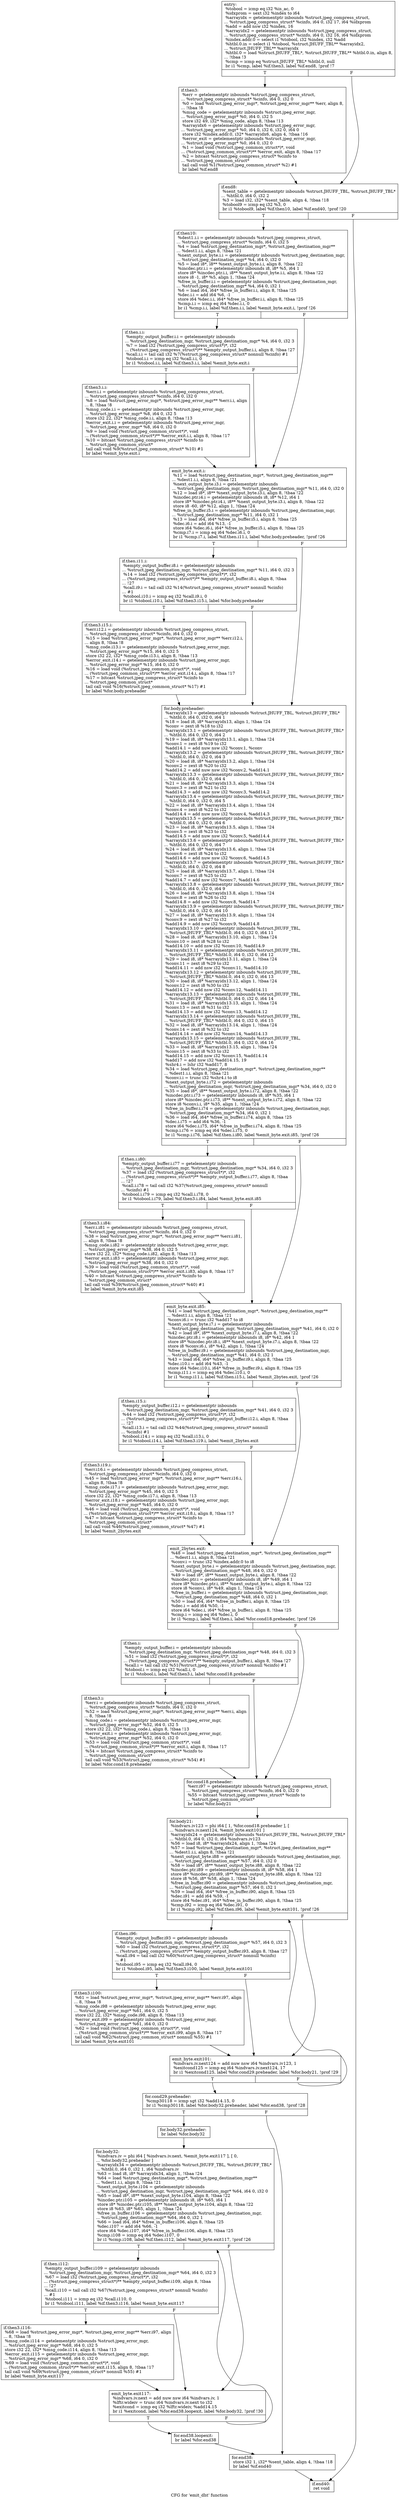 digraph "CFG for 'emit_dht' function" {
	label="CFG for 'emit_dht' function";

	Node0x5b3e4f0 [shape=record,label="{entry:\l  %tobool = icmp eq i32 %is_ac, 0\l  %idxprom = sext i32 %index to i64\l  %arrayidx = getelementptr inbounds %struct.jpeg_compress_struct,\l... %struct.jpeg_compress_struct* %cinfo, i64 0, i32 17, i64 %idxprom\l  %add = add nsw i32 %index, 16\l  %arrayidx2 = getelementptr inbounds %struct.jpeg_compress_struct,\l... %struct.jpeg_compress_struct* %cinfo, i64 0, i32 16, i64 %idxprom\l  %index.addr.0 = select i1 %tobool, i32 %index, i32 %add\l  %htbl.0.in = select i1 %tobool, %struct.JHUFF_TBL** %arrayidx2,\l... %struct.JHUFF_TBL** %arrayidx\l  %htbl.0 = load %struct.JHUFF_TBL*, %struct.JHUFF_TBL** %htbl.0.in, align 8,\l... !tbaa !3\l  %cmp = icmp eq %struct.JHUFF_TBL* %htbl.0, null\l  br i1 %cmp, label %if.then3, label %if.end8, !prof !7\l|{<s0>T|<s1>F}}"];
	Node0x5b3e4f0:s0 -> Node0x5b3e2c0;
	Node0x5b3e4f0:s1 -> Node0x5b3e340;
	Node0x5b3e2c0 [shape=record,label="{if.then3:                                         \l  %err = getelementptr inbounds %struct.jpeg_compress_struct,\l... %struct.jpeg_compress_struct* %cinfo, i64 0, i32 0\l  %0 = load %struct.jpeg_error_mgr*, %struct.jpeg_error_mgr** %err, align 8,\l... !tbaa !8\l  %msg_code = getelementptr inbounds %struct.jpeg_error_mgr,\l... %struct.jpeg_error_mgr* %0, i64 0, i32 5\l  store i32 49, i32* %msg_code, align 8, !tbaa !13\l  %arrayidx6 = getelementptr inbounds %struct.jpeg_error_mgr,\l... %struct.jpeg_error_mgr* %0, i64 0, i32 6, i32 0, i64 0\l  store i32 %index.addr.0, i32* %arrayidx6, align 4, !tbaa !16\l  %error_exit = getelementptr inbounds %struct.jpeg_error_mgr,\l... %struct.jpeg_error_mgr* %0, i64 0, i32 0\l  %1 = load void (%struct.jpeg_common_struct*)*, void\l... (%struct.jpeg_common_struct*)** %error_exit, align 8, !tbaa !17\l  %2 = bitcast %struct.jpeg_compress_struct* %cinfo to\l... %struct.jpeg_common_struct*\l  tail call void %1(%struct.jpeg_common_struct* %2) #1\l  br label %if.end8\l}"];
	Node0x5b3e2c0 -> Node0x5b3e340;
	Node0x5b3e340 [shape=record,label="{if.end8:                                          \l  %sent_table = getelementptr inbounds %struct.JHUFF_TBL, %struct.JHUFF_TBL*\l... %htbl.0, i64 0, i32 2\l  %3 = load i32, i32* %sent_table, align 4, !tbaa !18\l  %tobool9 = icmp eq i32 %3, 0\l  br i1 %tobool9, label %if.then10, label %if.end40, !prof !20\l|{<s0>T|<s1>F}}"];
	Node0x5b3e340:s0 -> Node0x5b4f8e0;
	Node0x5b3e340:s1 -> Node0x5b4f9c0;
	Node0x5b4f8e0 [shape=record,label="{if.then10:                                        \l  %dest1.i.i = getelementptr inbounds %struct.jpeg_compress_struct,\l... %struct.jpeg_compress_struct* %cinfo, i64 0, i32 5\l  %4 = load %struct.jpeg_destination_mgr*, %struct.jpeg_destination_mgr**\l... %dest1.i.i, align 8, !tbaa !21\l  %next_output_byte.i.i = getelementptr inbounds %struct.jpeg_destination_mgr,\l... %struct.jpeg_destination_mgr* %4, i64 0, i32 0\l  %5 = load i8*, i8** %next_output_byte.i.i, align 8, !tbaa !22\l  %incdec.ptr.i.i = getelementptr inbounds i8, i8* %5, i64 1\l  store i8* %incdec.ptr.i.i, i8** %next_output_byte.i.i, align 8, !tbaa !22\l  store i8 -1, i8* %5, align 1, !tbaa !24\l  %free_in_buffer.i.i = getelementptr inbounds %struct.jpeg_destination_mgr,\l... %struct.jpeg_destination_mgr* %4, i64 0, i32 1\l  %6 = load i64, i64* %free_in_buffer.i.i, align 8, !tbaa !25\l  %dec.i.i = add i64 %6, -1\l  store i64 %dec.i.i, i64* %free_in_buffer.i.i, align 8, !tbaa !25\l  %cmp.i.i = icmp eq i64 %dec.i.i, 0\l  br i1 %cmp.i.i, label %if.then.i.i, label %emit_byte.exit.i, !prof !26\l|{<s0>T|<s1>F}}"];
	Node0x5b4f8e0:s0 -> Node0x5b50510;
	Node0x5b4f8e0:s1 -> Node0x5b505f0;
	Node0x5b50510 [shape=record,label="{if.then.i.i:                                      \l  %empty_output_buffer.i.i = getelementptr inbounds\l... %struct.jpeg_destination_mgr, %struct.jpeg_destination_mgr* %4, i64 0, i32 3\l  %7 = load i32 (%struct.jpeg_compress_struct*)*, i32\l... (%struct.jpeg_compress_struct*)** %empty_output_buffer.i.i, align 8, !tbaa !27\l  %call.i.i = tail call i32 %7(%struct.jpeg_compress_struct* nonnull %cinfo) #1\l  %tobool.i.i = icmp eq i32 %call.i.i, 0\l  br i1 %tobool.i.i, label %if.then3.i.i, label %emit_byte.exit.i\l|{<s0>T|<s1>F}}"];
	Node0x5b50510:s0 -> Node0x5b50a20;
	Node0x5b50510:s1 -> Node0x5b505f0;
	Node0x5b50a20 [shape=record,label="{if.then3.i.i:                                     \l  %err.i.i = getelementptr inbounds %struct.jpeg_compress_struct,\l... %struct.jpeg_compress_struct* %cinfo, i64 0, i32 0\l  %8 = load %struct.jpeg_error_mgr*, %struct.jpeg_error_mgr** %err.i.i, align\l... 8, !tbaa !8\l  %msg_code.i.i = getelementptr inbounds %struct.jpeg_error_mgr,\l... %struct.jpeg_error_mgr* %8, i64 0, i32 5\l  store i32 22, i32* %msg_code.i.i, align 8, !tbaa !13\l  %error_exit.i.i = getelementptr inbounds %struct.jpeg_error_mgr,\l... %struct.jpeg_error_mgr* %8, i64 0, i32 0\l  %9 = load void (%struct.jpeg_common_struct*)*, void\l... (%struct.jpeg_common_struct*)** %error_exit.i.i, align 8, !tbaa !17\l  %10 = bitcast %struct.jpeg_compress_struct* %cinfo to\l... %struct.jpeg_common_struct*\l  tail call void %9(%struct.jpeg_common_struct* %10) #1\l  br label %emit_byte.exit.i\l}"];
	Node0x5b50a20 -> Node0x5b505f0;
	Node0x5b505f0 [shape=record,label="{emit_byte.exit.i:                                 \l  %11 = load %struct.jpeg_destination_mgr*, %struct.jpeg_destination_mgr**\l... %dest1.i.i, align 8, !tbaa !21\l  %next_output_byte.i3.i = getelementptr inbounds\l... %struct.jpeg_destination_mgr, %struct.jpeg_destination_mgr* %11, i64 0, i32 0\l  %12 = load i8*, i8** %next_output_byte.i3.i, align 8, !tbaa !22\l  %incdec.ptr.i4.i = getelementptr inbounds i8, i8* %12, i64 1\l  store i8* %incdec.ptr.i4.i, i8** %next_output_byte.i3.i, align 8, !tbaa !22\l  store i8 -60, i8* %12, align 1, !tbaa !24\l  %free_in_buffer.i5.i = getelementptr inbounds %struct.jpeg_destination_mgr,\l... %struct.jpeg_destination_mgr* %11, i64 0, i32 1\l  %13 = load i64, i64* %free_in_buffer.i5.i, align 8, !tbaa !25\l  %dec.i6.i = add i64 %13, -1\l  store i64 %dec.i6.i, i64* %free_in_buffer.i5.i, align 8, !tbaa !25\l  %cmp.i7.i = icmp eq i64 %dec.i6.i, 0\l  br i1 %cmp.i7.i, label %if.then.i11.i, label %for.body.preheader, !prof !26\l|{<s0>T|<s1>F}}"];
	Node0x5b505f0:s0 -> Node0x5b51740;
	Node0x5b505f0:s1 -> Node0x5b51850;
	Node0x5b51740 [shape=record,label="{if.then.i11.i:                                    \l  %empty_output_buffer.i8.i = getelementptr inbounds\l... %struct.jpeg_destination_mgr, %struct.jpeg_destination_mgr* %11, i64 0, i32 3\l  %14 = load i32 (%struct.jpeg_compress_struct*)*, i32\l... (%struct.jpeg_compress_struct*)** %empty_output_buffer.i8.i, align 8, !tbaa\l... !27\l  %call.i9.i = tail call i32 %14(%struct.jpeg_compress_struct* nonnull %cinfo)\l... #1\l  %tobool.i10.i = icmp eq i32 %call.i9.i, 0\l  br i1 %tobool.i10.i, label %if.then3.i15.i, label %for.body.preheader\l|{<s0>T|<s1>F}}"];
	Node0x5b51740:s0 -> Node0x5b51c20;
	Node0x5b51740:s1 -> Node0x5b51850;
	Node0x5b51c20 [shape=record,label="{if.then3.i15.i:                                   \l  %err.i12.i = getelementptr inbounds %struct.jpeg_compress_struct,\l... %struct.jpeg_compress_struct* %cinfo, i64 0, i32 0\l  %15 = load %struct.jpeg_error_mgr*, %struct.jpeg_error_mgr** %err.i12.i,\l... align 8, !tbaa !8\l  %msg_code.i13.i = getelementptr inbounds %struct.jpeg_error_mgr,\l... %struct.jpeg_error_mgr* %15, i64 0, i32 5\l  store i32 22, i32* %msg_code.i13.i, align 8, !tbaa !13\l  %error_exit.i14.i = getelementptr inbounds %struct.jpeg_error_mgr,\l... %struct.jpeg_error_mgr* %15, i64 0, i32 0\l  %16 = load void (%struct.jpeg_common_struct*)*, void\l... (%struct.jpeg_common_struct*)** %error_exit.i14.i, align 8, !tbaa !17\l  %17 = bitcast %struct.jpeg_compress_struct* %cinfo to\l... %struct.jpeg_common_struct*\l  tail call void %16(%struct.jpeg_common_struct* %17) #1\l  br label %for.body.preheader\l}"];
	Node0x5b51c20 -> Node0x5b51850;
	Node0x5b51850 [shape=record,label="{for.body.preheader:                               \l  %arrayidx13 = getelementptr inbounds %struct.JHUFF_TBL, %struct.JHUFF_TBL*\l... %htbl.0, i64 0, i32 0, i64 1\l  %18 = load i8, i8* %arrayidx13, align 1, !tbaa !24\l  %conv = zext i8 %18 to i32\l  %arrayidx13.1 = getelementptr inbounds %struct.JHUFF_TBL, %struct.JHUFF_TBL*\l... %htbl.0, i64 0, i32 0, i64 2\l  %19 = load i8, i8* %arrayidx13.1, align 1, !tbaa !24\l  %conv.1 = zext i8 %19 to i32\l  %add14.1 = add nuw nsw i32 %conv.1, %conv\l  %arrayidx13.2 = getelementptr inbounds %struct.JHUFF_TBL, %struct.JHUFF_TBL*\l... %htbl.0, i64 0, i32 0, i64 3\l  %20 = load i8, i8* %arrayidx13.2, align 1, !tbaa !24\l  %conv.2 = zext i8 %20 to i32\l  %add14.2 = add nuw nsw i32 %conv.2, %add14.1\l  %arrayidx13.3 = getelementptr inbounds %struct.JHUFF_TBL, %struct.JHUFF_TBL*\l... %htbl.0, i64 0, i32 0, i64 4\l  %21 = load i8, i8* %arrayidx13.3, align 1, !tbaa !24\l  %conv.3 = zext i8 %21 to i32\l  %add14.3 = add nuw nsw i32 %conv.3, %add14.2\l  %arrayidx13.4 = getelementptr inbounds %struct.JHUFF_TBL, %struct.JHUFF_TBL*\l... %htbl.0, i64 0, i32 0, i64 5\l  %22 = load i8, i8* %arrayidx13.4, align 1, !tbaa !24\l  %conv.4 = zext i8 %22 to i32\l  %add14.4 = add nuw nsw i32 %conv.4, %add14.3\l  %arrayidx13.5 = getelementptr inbounds %struct.JHUFF_TBL, %struct.JHUFF_TBL*\l... %htbl.0, i64 0, i32 0, i64 6\l  %23 = load i8, i8* %arrayidx13.5, align 1, !tbaa !24\l  %conv.5 = zext i8 %23 to i32\l  %add14.5 = add nuw nsw i32 %conv.5, %add14.4\l  %arrayidx13.6 = getelementptr inbounds %struct.JHUFF_TBL, %struct.JHUFF_TBL*\l... %htbl.0, i64 0, i32 0, i64 7\l  %24 = load i8, i8* %arrayidx13.6, align 1, !tbaa !24\l  %conv.6 = zext i8 %24 to i32\l  %add14.6 = add nuw nsw i32 %conv.6, %add14.5\l  %arrayidx13.7 = getelementptr inbounds %struct.JHUFF_TBL, %struct.JHUFF_TBL*\l... %htbl.0, i64 0, i32 0, i64 8\l  %25 = load i8, i8* %arrayidx13.7, align 1, !tbaa !24\l  %conv.7 = zext i8 %25 to i32\l  %add14.7 = add nsw i32 %conv.7, %add14.6\l  %arrayidx13.8 = getelementptr inbounds %struct.JHUFF_TBL, %struct.JHUFF_TBL*\l... %htbl.0, i64 0, i32 0, i64 9\l  %26 = load i8, i8* %arrayidx13.8, align 1, !tbaa !24\l  %conv.8 = zext i8 %26 to i32\l  %add14.8 = add nsw i32 %conv.8, %add14.7\l  %arrayidx13.9 = getelementptr inbounds %struct.JHUFF_TBL, %struct.JHUFF_TBL*\l... %htbl.0, i64 0, i32 0, i64 10\l  %27 = load i8, i8* %arrayidx13.9, align 1, !tbaa !24\l  %conv.9 = zext i8 %27 to i32\l  %add14.9 = add nsw i32 %conv.9, %add14.8\l  %arrayidx13.10 = getelementptr inbounds %struct.JHUFF_TBL,\l... %struct.JHUFF_TBL* %htbl.0, i64 0, i32 0, i64 11\l  %28 = load i8, i8* %arrayidx13.10, align 1, !tbaa !24\l  %conv.10 = zext i8 %28 to i32\l  %add14.10 = add nsw i32 %conv.10, %add14.9\l  %arrayidx13.11 = getelementptr inbounds %struct.JHUFF_TBL,\l... %struct.JHUFF_TBL* %htbl.0, i64 0, i32 0, i64 12\l  %29 = load i8, i8* %arrayidx13.11, align 1, !tbaa !24\l  %conv.11 = zext i8 %29 to i32\l  %add14.11 = add nsw i32 %conv.11, %add14.10\l  %arrayidx13.12 = getelementptr inbounds %struct.JHUFF_TBL,\l... %struct.JHUFF_TBL* %htbl.0, i64 0, i32 0, i64 13\l  %30 = load i8, i8* %arrayidx13.12, align 1, !tbaa !24\l  %conv.12 = zext i8 %30 to i32\l  %add14.12 = add nsw i32 %conv.12, %add14.11\l  %arrayidx13.13 = getelementptr inbounds %struct.JHUFF_TBL,\l... %struct.JHUFF_TBL* %htbl.0, i64 0, i32 0, i64 14\l  %31 = load i8, i8* %arrayidx13.13, align 1, !tbaa !24\l  %conv.13 = zext i8 %31 to i32\l  %add14.13 = add nsw i32 %conv.13, %add14.12\l  %arrayidx13.14 = getelementptr inbounds %struct.JHUFF_TBL,\l... %struct.JHUFF_TBL* %htbl.0, i64 0, i32 0, i64 15\l  %32 = load i8, i8* %arrayidx13.14, align 1, !tbaa !24\l  %conv.14 = zext i8 %32 to i32\l  %add14.14 = add nsw i32 %conv.14, %add14.13\l  %arrayidx13.15 = getelementptr inbounds %struct.JHUFF_TBL,\l... %struct.JHUFF_TBL* %htbl.0, i64 0, i32 0, i64 16\l  %33 = load i8, i8* %arrayidx13.15, align 1, !tbaa !24\l  %conv.15 = zext i8 %33 to i32\l  %add14.15 = add nsw i32 %conv.15, %add14.14\l  %add17 = add nsw i32 %add14.15, 19\l  %shr4.i = lshr i32 %add17, 8\l  %34 = load %struct.jpeg_destination_mgr*, %struct.jpeg_destination_mgr**\l... %dest1.i.i, align 8, !tbaa !21\l  %conv.i.i = trunc i32 %shr4.i to i8\l  %next_output_byte.i.i72 = getelementptr inbounds\l... %struct.jpeg_destination_mgr, %struct.jpeg_destination_mgr* %34, i64 0, i32 0\l  %35 = load i8*, i8** %next_output_byte.i.i72, align 8, !tbaa !22\l  %incdec.ptr.i.i73 = getelementptr inbounds i8, i8* %35, i64 1\l  store i8* %incdec.ptr.i.i73, i8** %next_output_byte.i.i72, align 8, !tbaa !22\l  store i8 %conv.i.i, i8* %35, align 1, !tbaa !24\l  %free_in_buffer.i.i74 = getelementptr inbounds %struct.jpeg_destination_mgr,\l... %struct.jpeg_destination_mgr* %34, i64 0, i32 1\l  %36 = load i64, i64* %free_in_buffer.i.i74, align 8, !tbaa !25\l  %dec.i.i75 = add i64 %36, -1\l  store i64 %dec.i.i75, i64* %free_in_buffer.i.i74, align 8, !tbaa !25\l  %cmp.i.i76 = icmp eq i64 %dec.i.i75, 0\l  br i1 %cmp.i.i76, label %if.then.i.i80, label %emit_byte.exit.i85, !prof !26\l|{<s0>T|<s1>F}}"];
	Node0x5b51850:s0 -> Node0x5b56ab0;
	Node0x5b51850:s1 -> Node0x5b56bc0;
	Node0x5b56ab0 [shape=record,label="{if.then.i.i80:                                    \l  %empty_output_buffer.i.i77 = getelementptr inbounds\l... %struct.jpeg_destination_mgr, %struct.jpeg_destination_mgr* %34, i64 0, i32 3\l  %37 = load i32 (%struct.jpeg_compress_struct*)*, i32\l... (%struct.jpeg_compress_struct*)** %empty_output_buffer.i.i77, align 8, !tbaa\l... !27\l  %call.i.i78 = tail call i32 %37(%struct.jpeg_compress_struct* nonnull\l... %cinfo) #1\l  %tobool.i.i79 = icmp eq i32 %call.i.i78, 0\l  br i1 %tobool.i.i79, label %if.then3.i.i84, label %emit_byte.exit.i85\l|{<s0>T|<s1>F}}"];
	Node0x5b56ab0:s0 -> Node0x5b56fd0;
	Node0x5b56ab0:s1 -> Node0x5b56bc0;
	Node0x5b56fd0 [shape=record,label="{if.then3.i.i84:                                   \l  %err.i.i81 = getelementptr inbounds %struct.jpeg_compress_struct,\l... %struct.jpeg_compress_struct* %cinfo, i64 0, i32 0\l  %38 = load %struct.jpeg_error_mgr*, %struct.jpeg_error_mgr** %err.i.i81,\l... align 8, !tbaa !8\l  %msg_code.i.i82 = getelementptr inbounds %struct.jpeg_error_mgr,\l... %struct.jpeg_error_mgr* %38, i64 0, i32 5\l  store i32 22, i32* %msg_code.i.i82, align 8, !tbaa !13\l  %error_exit.i.i83 = getelementptr inbounds %struct.jpeg_error_mgr,\l... %struct.jpeg_error_mgr* %38, i64 0, i32 0\l  %39 = load void (%struct.jpeg_common_struct*)*, void\l... (%struct.jpeg_common_struct*)** %error_exit.i.i83, align 8, !tbaa !17\l  %40 = bitcast %struct.jpeg_compress_struct* %cinfo to\l... %struct.jpeg_common_struct*\l  tail call void %39(%struct.jpeg_common_struct* %40) #1\l  br label %emit_byte.exit.i85\l}"];
	Node0x5b56fd0 -> Node0x5b56bc0;
	Node0x5b56bc0 [shape=record,label="{emit_byte.exit.i85:                               \l  %41 = load %struct.jpeg_destination_mgr*, %struct.jpeg_destination_mgr**\l... %dest1.i.i, align 8, !tbaa !21\l  %conv.i6.i = trunc i32 %add17 to i8\l  %next_output_byte.i7.i = getelementptr inbounds\l... %struct.jpeg_destination_mgr, %struct.jpeg_destination_mgr* %41, i64 0, i32 0\l  %42 = load i8*, i8** %next_output_byte.i7.i, align 8, !tbaa !22\l  %incdec.ptr.i8.i = getelementptr inbounds i8, i8* %42, i64 1\l  store i8* %incdec.ptr.i8.i, i8** %next_output_byte.i7.i, align 8, !tbaa !22\l  store i8 %conv.i6.i, i8* %42, align 1, !tbaa !24\l  %free_in_buffer.i9.i = getelementptr inbounds %struct.jpeg_destination_mgr,\l... %struct.jpeg_destination_mgr* %41, i64 0, i32 1\l  %43 = load i64, i64* %free_in_buffer.i9.i, align 8, !tbaa !25\l  %dec.i10.i = add i64 %43, -1\l  store i64 %dec.i10.i, i64* %free_in_buffer.i9.i, align 8, !tbaa !25\l  %cmp.i11.i = icmp eq i64 %dec.i10.i, 0\l  br i1 %cmp.i11.i, label %if.then.i15.i, label %emit_2bytes.exit, !prof !26\l|{<s0>T|<s1>F}}"];
	Node0x5b56bc0:s0 -> Node0x5b57d10;
	Node0x5b56bc0:s1 -> Node0x5b57e20;
	Node0x5b57d10 [shape=record,label="{if.then.i15.i:                                    \l  %empty_output_buffer.i12.i = getelementptr inbounds\l... %struct.jpeg_destination_mgr, %struct.jpeg_destination_mgr* %41, i64 0, i32 3\l  %44 = load i32 (%struct.jpeg_compress_struct*)*, i32\l... (%struct.jpeg_compress_struct*)** %empty_output_buffer.i12.i, align 8, !tbaa\l... !27\l  %call.i13.i = tail call i32 %44(%struct.jpeg_compress_struct* nonnull\l... %cinfo) #1\l  %tobool.i14.i = icmp eq i32 %call.i13.i, 0\l  br i1 %tobool.i14.i, label %if.then3.i19.i, label %emit_2bytes.exit\l|{<s0>T|<s1>F}}"];
	Node0x5b57d10:s0 -> Node0x5b581f0;
	Node0x5b57d10:s1 -> Node0x5b57e20;
	Node0x5b581f0 [shape=record,label="{if.then3.i19.i:                                   \l  %err.i16.i = getelementptr inbounds %struct.jpeg_compress_struct,\l... %struct.jpeg_compress_struct* %cinfo, i64 0, i32 0\l  %45 = load %struct.jpeg_error_mgr*, %struct.jpeg_error_mgr** %err.i16.i,\l... align 8, !tbaa !8\l  %msg_code.i17.i = getelementptr inbounds %struct.jpeg_error_mgr,\l... %struct.jpeg_error_mgr* %45, i64 0, i32 5\l  store i32 22, i32* %msg_code.i17.i, align 8, !tbaa !13\l  %error_exit.i18.i = getelementptr inbounds %struct.jpeg_error_mgr,\l... %struct.jpeg_error_mgr* %45, i64 0, i32 0\l  %46 = load void (%struct.jpeg_common_struct*)*, void\l... (%struct.jpeg_common_struct*)** %error_exit.i18.i, align 8, !tbaa !17\l  %47 = bitcast %struct.jpeg_compress_struct* %cinfo to\l... %struct.jpeg_common_struct*\l  tail call void %46(%struct.jpeg_common_struct* %47) #1\l  br label %emit_2bytes.exit\l}"];
	Node0x5b581f0 -> Node0x5b57e20;
	Node0x5b57e20 [shape=record,label="{emit_2bytes.exit:                                 \l  %48 = load %struct.jpeg_destination_mgr*, %struct.jpeg_destination_mgr**\l... %dest1.i.i, align 8, !tbaa !21\l  %conv.i = trunc i32 %index.addr.0 to i8\l  %next_output_byte.i = getelementptr inbounds %struct.jpeg_destination_mgr,\l... %struct.jpeg_destination_mgr* %48, i64 0, i32 0\l  %49 = load i8*, i8** %next_output_byte.i, align 8, !tbaa !22\l  %incdec.ptr.i = getelementptr inbounds i8, i8* %49, i64 1\l  store i8* %incdec.ptr.i, i8** %next_output_byte.i, align 8, !tbaa !22\l  store i8 %conv.i, i8* %49, align 1, !tbaa !24\l  %free_in_buffer.i = getelementptr inbounds %struct.jpeg_destination_mgr,\l... %struct.jpeg_destination_mgr* %48, i64 0, i32 1\l  %50 = load i64, i64* %free_in_buffer.i, align 8, !tbaa !25\l  %dec.i = add i64 %50, -1\l  store i64 %dec.i, i64* %free_in_buffer.i, align 8, !tbaa !25\l  %cmp.i = icmp eq i64 %dec.i, 0\l  br i1 %cmp.i, label %if.then.i, label %for.cond18.preheader, !prof !26\l|{<s0>T|<s1>F}}"];
	Node0x5b57e20:s0 -> Node0x5b58ef0;
	Node0x5b57e20:s1 -> Node0x5b58fd0;
	Node0x5b58ef0 [shape=record,label="{if.then.i:                                        \l  %empty_output_buffer.i = getelementptr inbounds\l... %struct.jpeg_destination_mgr, %struct.jpeg_destination_mgr* %48, i64 0, i32 3\l  %51 = load i32 (%struct.jpeg_compress_struct*)*, i32\l... (%struct.jpeg_compress_struct*)** %empty_output_buffer.i, align 8, !tbaa !27\l  %call.i = tail call i32 %51(%struct.jpeg_compress_struct* nonnull %cinfo) #1\l  %tobool.i = icmp eq i32 %call.i, 0\l  br i1 %tobool.i, label %if.then3.i, label %for.cond18.preheader\l|{<s0>T|<s1>F}}"];
	Node0x5b58ef0:s0 -> Node0x5b593a0;
	Node0x5b58ef0:s1 -> Node0x5b58fd0;
	Node0x5b593a0 [shape=record,label="{if.then3.i:                                       \l  %err.i = getelementptr inbounds %struct.jpeg_compress_struct,\l... %struct.jpeg_compress_struct* %cinfo, i64 0, i32 0\l  %52 = load %struct.jpeg_error_mgr*, %struct.jpeg_error_mgr** %err.i, align\l... 8, !tbaa !8\l  %msg_code.i = getelementptr inbounds %struct.jpeg_error_mgr,\l... %struct.jpeg_error_mgr* %52, i64 0, i32 5\l  store i32 22, i32* %msg_code.i, align 8, !tbaa !13\l  %error_exit.i = getelementptr inbounds %struct.jpeg_error_mgr,\l... %struct.jpeg_error_mgr* %52, i64 0, i32 0\l  %53 = load void (%struct.jpeg_common_struct*)*, void\l... (%struct.jpeg_common_struct*)** %error_exit.i, align 8, !tbaa !17\l  %54 = bitcast %struct.jpeg_compress_struct* %cinfo to\l... %struct.jpeg_common_struct*\l  tail call void %53(%struct.jpeg_common_struct* %54) #1\l  br label %for.cond18.preheader\l}"];
	Node0x5b593a0 -> Node0x5b58fd0;
	Node0x5b58fd0 [shape=record,label="{for.cond18.preheader:                             \l  %err.i97 = getelementptr inbounds %struct.jpeg_compress_struct,\l... %struct.jpeg_compress_struct* %cinfo, i64 0, i32 0\l  %55 = bitcast %struct.jpeg_compress_struct* %cinfo to\l... %struct.jpeg_common_struct*\l  br label %for.body21\l}"];
	Node0x5b58fd0 -> Node0x5b05a30;
	Node0x5b05b70 [shape=record,label="{for.cond29.preheader:                             \l  %cmp30118 = icmp sgt i32 %add14.15, 0\l  br i1 %cmp30118, label %for.body32.preheader, label %for.end38, !prof !28\l|{<s0>T|<s1>F}}"];
	Node0x5b05b70:s0 -> Node0x5b05d30;
	Node0x5b05b70:s1 -> Node0x5b05db0;
	Node0x5b05d30 [shape=record,label="{for.body32.preheader:                             \l  br label %for.body32\l}"];
	Node0x5b05d30 -> Node0x5b06020;
	Node0x5b05a30 [shape=record,label="{for.body21:                                       \l  %indvars.iv123 = phi i64 [ 1, %for.cond18.preheader ], [\l... %indvars.iv.next124, %emit_byte.exit101 ]\l  %arrayidx24 = getelementptr inbounds %struct.JHUFF_TBL, %struct.JHUFF_TBL*\l... %htbl.0, i64 0, i32 0, i64 %indvars.iv123\l  %56 = load i8, i8* %arrayidx24, align 1, !tbaa !24\l  %57 = load %struct.jpeg_destination_mgr*, %struct.jpeg_destination_mgr**\l... %dest1.i.i, align 8, !tbaa !21\l  %next_output_byte.i88 = getelementptr inbounds %struct.jpeg_destination_mgr,\l... %struct.jpeg_destination_mgr* %57, i64 0, i32 0\l  %58 = load i8*, i8** %next_output_byte.i88, align 8, !tbaa !22\l  %incdec.ptr.i89 = getelementptr inbounds i8, i8* %58, i64 1\l  store i8* %incdec.ptr.i89, i8** %next_output_byte.i88, align 8, !tbaa !22\l  store i8 %56, i8* %58, align 1, !tbaa !24\l  %free_in_buffer.i90 = getelementptr inbounds %struct.jpeg_destination_mgr,\l... %struct.jpeg_destination_mgr* %57, i64 0, i32 1\l  %59 = load i64, i64* %free_in_buffer.i90, align 8, !tbaa !25\l  %dec.i91 = add i64 %59, -1\l  store i64 %dec.i91, i64* %free_in_buffer.i90, align 8, !tbaa !25\l  %cmp.i92 = icmp eq i64 %dec.i91, 0\l  br i1 %cmp.i92, label %if.then.i96, label %emit_byte.exit101, !prof !26\l|{<s0>T|<s1>F}}"];
	Node0x5b05a30:s0 -> Node0x5b140b0;
	Node0x5b05a30:s1 -> Node0x5b13710;
	Node0x5b140b0 [shape=record,label="{if.then.i96:                                      \l  %empty_output_buffer.i93 = getelementptr inbounds\l... %struct.jpeg_destination_mgr, %struct.jpeg_destination_mgr* %57, i64 0, i32 3\l  %60 = load i32 (%struct.jpeg_compress_struct*)*, i32\l... (%struct.jpeg_compress_struct*)** %empty_output_buffer.i93, align 8, !tbaa !27\l  %call.i94 = tail call i32 %60(%struct.jpeg_compress_struct* nonnull %cinfo)\l... #1\l  %tobool.i95 = icmp eq i32 %call.i94, 0\l  br i1 %tobool.i95, label %if.then3.i100, label %emit_byte.exit101\l|{<s0>T|<s1>F}}"];
	Node0x5b140b0:s0 -> Node0x5b14be0;
	Node0x5b140b0:s1 -> Node0x5b13710;
	Node0x5b14be0 [shape=record,label="{if.then3.i100:                                    \l  %61 = load %struct.jpeg_error_mgr*, %struct.jpeg_error_mgr** %err.i97, align\l... 8, !tbaa !8\l  %msg_code.i98 = getelementptr inbounds %struct.jpeg_error_mgr,\l... %struct.jpeg_error_mgr* %61, i64 0, i32 5\l  store i32 22, i32* %msg_code.i98, align 8, !tbaa !13\l  %error_exit.i99 = getelementptr inbounds %struct.jpeg_error_mgr,\l... %struct.jpeg_error_mgr* %61, i64 0, i32 0\l  %62 = load void (%struct.jpeg_common_struct*)*, void\l... (%struct.jpeg_common_struct*)** %error_exit.i99, align 8, !tbaa !17\l  tail call void %62(%struct.jpeg_common_struct* nonnull %55) #1\l  br label %emit_byte.exit101\l}"];
	Node0x5b14be0 -> Node0x5b13710;
	Node0x5b13710 [shape=record,label="{emit_byte.exit101:                                \l  %indvars.iv.next124 = add nuw nsw i64 %indvars.iv123, 1\l  %exitcond125 = icmp eq i64 %indvars.iv.next124, 17\l  br i1 %exitcond125, label %for.cond29.preheader, label %for.body21, !prof !29\l|{<s0>T|<s1>F}}"];
	Node0x5b13710:s0 -> Node0x5b05b70;
	Node0x5b13710:s1 -> Node0x5b05a30;
	Node0x5b06020 [shape=record,label="{for.body32:                                       \l  %indvars.iv = phi i64 [ %indvars.iv.next, %emit_byte.exit117 ], [ 0,\l... %for.body32.preheader ]\l  %arrayidx34 = getelementptr inbounds %struct.JHUFF_TBL, %struct.JHUFF_TBL*\l... %htbl.0, i64 0, i32 1, i64 %indvars.iv\l  %63 = load i8, i8* %arrayidx34, align 1, !tbaa !24\l  %64 = load %struct.jpeg_destination_mgr*, %struct.jpeg_destination_mgr**\l... %dest1.i.i, align 8, !tbaa !21\l  %next_output_byte.i104 = getelementptr inbounds\l... %struct.jpeg_destination_mgr, %struct.jpeg_destination_mgr* %64, i64 0, i32 0\l  %65 = load i8*, i8** %next_output_byte.i104, align 8, !tbaa !22\l  %incdec.ptr.i105 = getelementptr inbounds i8, i8* %65, i64 1\l  store i8* %incdec.ptr.i105, i8** %next_output_byte.i104, align 8, !tbaa !22\l  store i8 %63, i8* %65, align 1, !tbaa !24\l  %free_in_buffer.i106 = getelementptr inbounds %struct.jpeg_destination_mgr,\l... %struct.jpeg_destination_mgr* %64, i64 0, i32 1\l  %66 = load i64, i64* %free_in_buffer.i106, align 8, !tbaa !25\l  %dec.i107 = add i64 %66, -1\l  store i64 %dec.i107, i64* %free_in_buffer.i106, align 8, !tbaa !25\l  %cmp.i108 = icmp eq i64 %dec.i107, 0\l  br i1 %cmp.i108, label %if.then.i112, label %emit_byte.exit117, !prof !26\l|{<s0>T|<s1>F}}"];
	Node0x5b06020:s0 -> Node0x5b607a0;
	Node0x5b06020:s1 -> Node0x5b3b7c0;
	Node0x5b607a0 [shape=record,label="{if.then.i112:                                     \l  %empty_output_buffer.i109 = getelementptr inbounds\l... %struct.jpeg_destination_mgr, %struct.jpeg_destination_mgr* %64, i64 0, i32 3\l  %67 = load i32 (%struct.jpeg_compress_struct*)*, i32\l... (%struct.jpeg_compress_struct*)** %empty_output_buffer.i109, align 8, !tbaa\l... !27\l  %call.i110 = tail call i32 %67(%struct.jpeg_compress_struct* nonnull %cinfo)\l... #1\l  %tobool.i111 = icmp eq i32 %call.i110, 0\l  br i1 %tobool.i111, label %if.then3.i116, label %emit_byte.exit117\l|{<s0>T|<s1>F}}"];
	Node0x5b607a0:s0 -> Node0x5b60bb0;
	Node0x5b607a0:s1 -> Node0x5b3b7c0;
	Node0x5b60bb0 [shape=record,label="{if.then3.i116:                                    \l  %68 = load %struct.jpeg_error_mgr*, %struct.jpeg_error_mgr** %err.i97, align\l... 8, !tbaa !8\l  %msg_code.i114 = getelementptr inbounds %struct.jpeg_error_mgr,\l... %struct.jpeg_error_mgr* %68, i64 0, i32 5\l  store i32 22, i32* %msg_code.i114, align 8, !tbaa !13\l  %error_exit.i115 = getelementptr inbounds %struct.jpeg_error_mgr,\l... %struct.jpeg_error_mgr* %68, i64 0, i32 0\l  %69 = load void (%struct.jpeg_common_struct*)*, void\l... (%struct.jpeg_common_struct*)** %error_exit.i115, align 8, !tbaa !17\l  tail call void %69(%struct.jpeg_common_struct* nonnull %55) #1\l  br label %emit_byte.exit117\l}"];
	Node0x5b60bb0 -> Node0x5b3b7c0;
	Node0x5b3b7c0 [shape=record,label="{emit_byte.exit117:                                \l  %indvars.iv.next = add nuw nsw i64 %indvars.iv, 1\l  %lftr.wideiv = trunc i64 %indvars.iv.next to i32\l  %exitcond = icmp eq i32 %lftr.wideiv, %add14.15\l  br i1 %exitcond, label %for.end38.loopexit, label %for.body32, !prof !30\l|{<s0>T|<s1>F}}"];
	Node0x5b3b7c0:s0 -> Node0x5b61290;
	Node0x5b3b7c0:s1 -> Node0x5b06020;
	Node0x5b61290 [shape=record,label="{for.end38.loopexit:                               \l  br label %for.end38\l}"];
	Node0x5b61290 -> Node0x5b05db0;
	Node0x5b05db0 [shape=record,label="{for.end38:                                        \l  store i32 1, i32* %sent_table, align 4, !tbaa !18\l  br label %if.end40\l}"];
	Node0x5b05db0 -> Node0x5b4f9c0;
	Node0x5b4f9c0 [shape=record,label="{if.end40:                                         \l  ret void\l}"];
}
